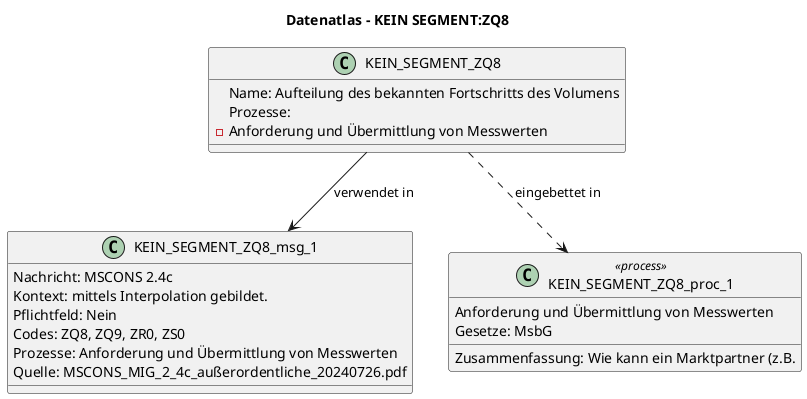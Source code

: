 @startuml
title Datenatlas – KEIN SEGMENT:ZQ8
class KEIN_SEGMENT_ZQ8 {
  Name: Aufteilung des bekannten Fortschritts des Volumens
  Prozesse:
    - Anforderung und Übermittlung von Messwerten
}
class KEIN_SEGMENT_ZQ8_msg_1 {
  Nachricht: MSCONS 2.4c
  Kontext: mittels Interpolation gebildet.
  Pflichtfeld: Nein
  Codes: ZQ8, ZQ9, ZR0, ZS0
  Prozesse: Anforderung und Übermittlung von Messwerten
  Quelle: MSCONS_MIG_2_4c_außerordentliche_20240726.pdf
}
KEIN_SEGMENT_ZQ8 --> KEIN_SEGMENT_ZQ8_msg_1 : verwendet in
class KEIN_SEGMENT_ZQ8_proc_1 <<process>> {
  Anforderung und Übermittlung von Messwerten
  Gesetze: MsbG
  Zusammenfassung: Wie kann ein Marktpartner (z.B.
}
KEIN_SEGMENT_ZQ8 ..> KEIN_SEGMENT_ZQ8_proc_1 : eingebettet in
@enduml